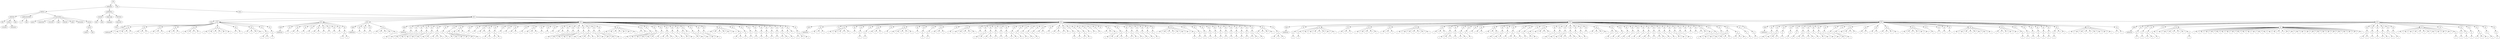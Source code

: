 digraph Tree {
	"t0" [label = "TEI"];
	"t1" [label = "teiHeader"];
	"t2" [label = "fileDesc"];
	"t3" [label = "titleStmt"];
	"t4" [label = "title"];
	"t5" [label = "author"];
	"t6" [label = "surname"];
	"t7" [label = "forename"];
	"t8" [label = "date"];
	"t9" [label = "publicationStmt"];
	"t10" [label = "p"];
	"t11" [label = "idno"];
	"t12" [label = "sourceDesc"];
	"t13" [label = "genre"];
	"t14" [label = "inspiration"];
	"t15" [label = "structure"];
	"t16" [label = "type"];
	"t17" [label = "periode"];
	"t18" [label = "taille"];
	"t19" [label = "permalien"];
	"t20" [label = "sources"];
	"t21" [label = "source"];
	"t22" [label = "author"];
	"t23" [label = "text"];
	"t24" [label = "profileDesc"];
	"t25" [label = "creation"];
	"t26" [label = "date"];
	"t27" [label = "date"];
	"t28" [label = "langUsage"];
	"t29" [label = "language"];
	"t30" [label = "textClass"];
	"t31" [label = "keywords"];
	"t32" [label = "term"];
	"t33" [label = "text"];
	"t34" [label = "body"];
	"t35" [label = "div1"];
	"t36" [label = "head"];
	"t37" [label = "div2"];
	"t38" [label = "head"];
	"t39" [label = "listPerson"];
	"t40" [label = "sp"];
	"t41" [label = "l"];
	"t42" [label = "l"];
	"t43" [label = "l"];
	"t44" [label = "l"];
	"t45" [label = "sp"];
	"t46" [label = "l"];
	"t47" [label = "l"];
	"t48" [label = "l"];
	"t49" [label = "sp"];
	"t50" [label = "l"];
	"t51" [label = "l"];
	"t52" [label = "l"];
	"t53" [label = "sp"];
	"t54" [label = "l"];
	"t55" [label = "l"];
	"t56" [label = "l"];
	"t57" [label = "sp"];
	"t58" [label = "l"];
	"t59" [label = "l"];
	"t60" [label = "l"];
	"t61" [label = "l"];
	"t62" [label = "sp"];
	"t63" [label = "l"];
	"t64" [label = "l"];
	"t65" [label = "l"];
	"t66" [label = "l"];
	"t67" [label = "l"];
	"t68" [label = "l"];
	"t69" [label = "sp"];
	"t70" [label = "l"];
	"t71" [label = "l"];
	"t72" [label = "sp"];
	"t73" [label = "l"];
	"t74" [label = "l"];
	"t75" [label = "l"];
	"t76" [label = "l"];
	"t77" [label = "sp"];
	"t78" [label = "p"];
	"t79" [label = "s"];
	"t80" [label = "s"];
	"t81" [label = "sp"];
	"t82" [label = "p"];
	"t83" [label = "s"];
	"t84" [label = "div2"];
	"t85" [label = "head"];
	"t86" [label = "listPerson"];
	"t87" [label = "sp"];
	"t88" [label = "l"];
	"t89" [label = "sp"];
	"t90" [label = "l"];
	"t91" [label = "l"];
	"t92" [label = "sp"];
	"t93" [label = "l"];
	"t94" [label = "sp"];
	"t95" [label = "l"];
	"t96" [label = "sp"];
	"t97" [label = "l"];
	"t98" [label = "l"];
	"t99" [label = "sp"];
	"t100" [label = "l"];
	"t101" [label = "sp"];
	"t102" [label = "l"];
	"t103" [label = "sp"];
	"t104" [label = "l"];
	"t105" [label = "sp"];
	"t106" [label = "l"];
	"t107" [label = "sp"];
	"t108" [label = "p"];
	"t109" [label = "s"];
	"t110" [label = "s"];
	"t111" [label = "div2"];
	"t112" [label = "head"];
	"t113" [label = "listPerson"];
	"t114" [label = "sp"];
	"t115" [label = "l"];
	"t116" [label = "sp"];
	"t117" [label = "l"];
	"t118" [label = "sp"];
	"t119" [label = "l"];
	"t120" [label = "sp"];
	"t121" [label = "l"];
	"t122" [label = "l"];
	"t123" [label = "l"];
	"t124" [label = "l"];
	"t125" [label = "p"];
	"t126" [label = "s"];
	"t127" [label = "div2"];
	"t128" [label = "head"];
	"t129" [label = "listPerson"];
	"t130" [label = "sp"];
	"t131" [label = "p"];
	"t132" [label = "s"];
	"t133" [label = "s"];
	"t134" [label = "sp"];
	"t135" [label = "p"];
	"t136" [label = "s"];
	"t137" [label = "sp"];
	"t138" [label = "p"];
	"t139" [label = "s"];
	"t140" [label = "sp"];
	"t141" [label = "p"];
	"t142" [label = "s"];
	"t143" [label = "s"];
	"t144" [label = "sp"];
	"t145" [label = "p"];
	"t146" [label = "s"];
	"t147" [label = "s"];
	"t148" [label = "sp"];
	"t149" [label = "p"];
	"t150" [label = "s"];
	"t151" [label = "s"];
	"t152" [label = "s"];
	"t153" [label = "sp"];
	"t154" [label = "p"];
	"t155" [label = "s"];
	"t156" [label = "sp"];
	"t157" [label = "p"];
	"t158" [label = "s"];
	"t159" [label = "s"];
	"t160" [label = "s"];
	"t161" [label = "s"];
	"t162" [label = "sp"];
	"t163" [label = "p"];
	"t164" [label = "s"];
	"t165" [label = "s"];
	"t166" [label = "l"];
	"t167" [label = "l"];
	"t168" [label = "sp"];
	"t169" [label = "l"];
	"t170" [label = "sp"];
	"t171" [label = "l"];
	"t172" [label = "sp"];
	"t173" [label = "l"];
	"t174" [label = "l"];
	"t175" [label = "sp"];
	"t176" [label = "p"];
	"t177" [label = "s"];
	"t178" [label = "s"];
	"t179" [label = "sp"];
	"t180" [label = "p"];
	"t181" [label = "s"];
	"t182" [label = "s"];
	"t183" [label = "sp"];
	"t184" [label = "l"];
	"t185" [label = "sp"];
	"t186" [label = "l"];
	"t187" [label = "sp"];
	"t188" [label = "l"];
	"t189" [label = "l"];
	"t190" [label = "sp"];
	"t191" [label = "l"];
	"t192" [label = "sp"];
	"t193" [label = "l"];
	"t194" [label = "l"];
	"t195" [label = "l"];
	"t196" [label = "sp"];
	"t197" [label = "l"];
	"t198" [label = "sp"];
	"t199" [label = "l"];
	"t200" [label = "sp"];
	"t201" [label = "l"];
	"t202" [label = "sp"];
	"t203" [label = "l"];
	"t204" [label = "l"];
	"t205" [label = "sp"];
	"t206" [label = "p"];
	"t207" [label = "s"];
	"t208" [label = "sp"];
	"t209" [label = "p"];
	"t210" [label = "s"];
	"t211" [label = "sp"];
	"t212" [label = "p"];
	"t213" [label = "s"];
	"t214" [label = "s"];
	"t215" [label = "s"];
	"t216" [label = "sp"];
	"t217" [label = "p"];
	"t218" [label = "s"];
	"t219" [label = "sp"];
	"t220" [label = "p"];
	"t221" [label = "s"];
	"t222" [label = "s"];
	"t223" [label = "s"];
	"t224" [label = "s"];
	"t225" [label = "sp"];
	"t226" [label = "p"];
	"t227" [label = "s"];
	"t228" [label = "s"];
	"t229" [label = "sp"];
	"t230" [label = "p"];
	"t231" [label = "s"];
	"t232" [label = "s"];
	"t233" [label = "sp"];
	"t234" [label = "p"];
	"t235" [label = "s"];
	"t236" [label = "l"];
	"t237" [label = "l"];
	"t238" [label = "l"];
	"t239" [label = "l"];
	"t240" [label = "l"];
	"t241" [label = "l"];
	"t242" [label = "sp"];
	"t243" [label = "l"];
	"t244" [label = "l"];
	"t245" [label = "sp"];
	"t246" [label = "p"];
	"t247" [label = "s"];
	"t248" [label = "s"];
	"t249" [label = "s"];
	"t250" [label = "sp"];
	"t251" [label = "p"];
	"t252" [label = "s"];
	"t253" [label = "s"];
	"t254" [label = "s"];
	"t255" [label = "sp"];
	"t256" [label = "p"];
	"t257" [label = "s"];
	"t258" [label = "sp"];
	"t259" [label = "p"];
	"t260" [label = "s"];
	"t261" [label = "s"];
	"t262" [label = "s"];
	"t263" [label = "sp"];
	"t264" [label = "p"];
	"t265" [label = "s"];
	"t266" [label = "sp"];
	"t267" [label = "p"];
	"t268" [label = "s"];
	"t269" [label = "sp"];
	"t270" [label = "p"];
	"t271" [label = "s"];
	"t272" [label = "s"];
	"t273" [label = "l"];
	"t274" [label = "sp"];
	"t275" [label = "p"];
	"t276" [label = "s"];
	"t277" [label = "s"];
	"t278" [label = "sp"];
	"t279" [label = "p"];
	"t280" [label = "s"];
	"t281" [label = "sp"];
	"t282" [label = "p"];
	"t283" [label = "s"];
	"t284" [label = "s"];
	"t285" [label = "sp"];
	"t286" [label = "l"];
	"t287" [label = "l"];
	"t288" [label = "l"];
	"t289" [label = "l"];
	"t290" [label = "l"];
	"t291" [label = "l"];
	"t292" [label = "sp"];
	"t293" [label = "p"];
	"t294" [label = "s"];
	"t295" [label = "s"];
	"t296" [label = "sp"];
	"t297" [label = "p"];
	"t298" [label = "s"];
	"t299" [label = "sp"];
	"t300" [label = "p"];
	"t301" [label = "s"];
	"t302" [label = "sp"];
	"t303" [label = "p"];
	"t304" [label = "s"];
	"t305" [label = "sp"];
	"t306" [label = "p"];
	"t307" [label = "s"];
	"t308" [label = "sp"];
	"t309" [label = "p"];
	"t310" [label = "s"];
	"t311" [label = "sp"];
	"t312" [label = "p"];
	"t313" [label = "s"];
	"t314" [label = "sp"];
	"t315" [label = "p"];
	"t316" [label = "s"];
	"t317" [label = "sp"];
	"t318" [label = "p"];
	"t319" [label = "s"];
	"t320" [label = "s"];
	"t321" [label = "sp"];
	"t322" [label = "p"];
	"t323" [label = "s"];
	"t324" [label = "l"];
	"t325" [label = "sp"];
	"t326" [label = "p"];
	"t327" [label = "s"];
	"t328" [label = "s"];
	"t329" [label = "s"];
	"t330" [label = "div2"];
	"t331" [label = "head"];
	"t332" [label = "listPerson"];
	"t333" [label = "sp"];
	"t334" [label = "l"];
	"t335" [label = "l"];
	"t336" [label = "l"];
	"t337" [label = "sp"];
	"t338" [label = "sp"];
	"t339" [label = "l"];
	"t340" [label = "l"];
	"t341" [label = "l"];
	"t342" [label = "l"];
	"t343" [label = "l"];
	"t344" [label = "sp"];
	"t345" [label = "l"];
	"t346" [label = "sp"];
	"t347" [label = "p"];
	"t348" [label = "s"];
	"t349" [label = "sp"];
	"t350" [label = "p"];
	"t351" [label = "s"];
	"t352" [label = "sp"];
	"t353" [label = "l"];
	"t354" [label = "l"];
	"t355" [label = "l"];
	"t356" [label = "sp"];
	"t357" [label = "l"];
	"t358" [label = "sp"];
	"t359" [label = "l"];
	"t360" [label = "l"];
	"t361" [label = "l"];
	"t362" [label = "l"];
	"t363" [label = "l"];
	"t364" [label = "sp"];
	"t365" [label = "l"];
	"t366" [label = "sp"];
	"t367" [label = "p"];
	"t368" [label = "s"];
	"t369" [label = "sp"];
	"t370" [label = "p"];
	"t371" [label = "s"];
	"t372" [label = "sp"];
	"t373" [label = "l"];
	"t374" [label = "l"];
	"t375" [label = "l"];
	"t376" [label = "sp"];
	"t377" [label = "l"];
	"t378" [label = "sp"];
	"t379" [label = "l"];
	"t380" [label = "l"];
	"t381" [label = "l"];
	"t382" [label = "l"];
	"t383" [label = "l"];
	"t384" [label = "sp"];
	"t385" [label = "l"];
	"t386" [label = "sp"];
	"t387" [label = "p"];
	"t388" [label = "s"];
	"t389" [label = "s"];
	"t390" [label = "sp"];
	"t391" [label = "p"];
	"t392" [label = "s"];
	"t393" [label = "s"];
	"t394" [label = "sp"];
	"t395" [label = "p"];
	"t396" [label = "s"];
	"t397" [label = "sp"];
	"t398" [label = "p"];
	"t399" [label = "s"];
	"t400" [label = "sp"];
	"t401" [label = "p"];
	"t402" [label = "s"];
	"t403" [label = "sp"];
	"t404" [label = "p"];
	"t405" [label = "s"];
	"t406" [label = "s"];
	"t407" [label = "sp"];
	"t408" [label = "p"];
	"t409" [label = "s"];
	"t410" [label = "sp"];
	"t411" [label = "p"];
	"t412" [label = "s"];
	"t413" [label = "sp"];
	"t414" [label = "p"];
	"t415" [label = "s"];
	"t416" [label = "sp"];
	"t417" [label = "p"];
	"t418" [label = "s"];
	"t419" [label = "sp"];
	"t420" [label = "l"];
	"t421" [label = "l"];
	"t422" [label = "sp"];
	"t423" [label = "l"];
	"t424" [label = "sp"];
	"t425" [label = "l"];
	"t426" [label = "l"];
	"t427" [label = "sp"];
	"t428" [label = "l"];
	"t429" [label = "l"];
	"t430" [label = "sp"];
	"t431" [label = "p"];
	"t432" [label = "s"];
	"t433" [label = "sp"];
	"t434" [label = "p"];
	"t435" [label = "s"];
	"t436" [label = "sp"];
	"t437" [label = "p"];
	"t438" [label = "s"];
	"t439" [label = "s"];
	"t440" [label = "sp"];
	"t441" [label = "l"];
	"t442" [label = "sp"];
	"t443" [label = "l"];
	"t444" [label = "sp"];
	"t445" [label = "l"];
	"t446" [label = "sp"];
	"t447" [label = "sp"];
	"t448" [label = "l"];
	"t449" [label = "l"];
	"t450" [label = "p"];
	"t451" [label = "s"];
	"t452" [label = "s"];
	"t453" [label = "sp"];
	"t454" [label = "p"];
	"t455" [label = "s"];
	"t456" [label = "s"];
	"t457" [label = "sp"];
	"t458" [label = "p"];
	"t459" [label = "s"];
	"t460" [label = "sp"];
	"t461" [label = "p"];
	"t462" [label = "s"];
	"t463" [label = "s"];
	"t464" [label = "sp"];
	"t465" [label = "p"];
	"t466" [label = "s"];
	"t467" [label = "sp"];
	"t468" [label = "p"];
	"t469" [label = "s"];
	"t470" [label = "sp"];
	"t471" [label = "p"];
	"t472" [label = "s"];
	"t473" [label = "sp"];
	"t474" [label = "p"];
	"t475" [label = "s"];
	"t476" [label = "sp"];
	"t477" [label = "l"];
	"t478" [label = "l"];
	"t479" [label = "l"];
	"t480" [label = "l"];
	"t481" [label = "l"];
	"t482" [label = "l"];
	"t483" [label = "l"];
	"t484" [label = "sp"];
	"t485" [label = "p"];
	"t486" [label = "s"];
	"t487" [label = "sp"];
	"t488" [label = "p"];
	"t489" [label = "s"];
	"t490" [label = "sp"];
	"t491" [label = "p"];
	"t492" [label = "s"];
	"t493" [label = "sp"];
	"t494" [label = "p"];
	"t495" [label = "s"];
	"t496" [label = "sp"];
	"t497" [label = "p"];
	"t498" [label = "s"];
	"t499" [label = "sp"];
	"t500" [label = "p"];
	"t501" [label = "s"];
	"t502" [label = "sp"];
	"t503" [label = "p"];
	"t504" [label = "s"];
	"t505" [label = "sp"];
	"t506" [label = "p"];
	"t507" [label = "s"];
	"t508" [label = "sp"];
	"t509" [label = "p"];
	"t510" [label = "s"];
	"t511" [label = "sp"];
	"t512" [label = "p"];
	"t513" [label = "s"];
	"t514" [label = "sp"];
	"t515" [label = "p"];
	"t516" [label = "s"];
	"t517" [label = "sp"];
	"t518" [label = "p"];
	"t519" [label = "s"];
	"t520" [label = "s"];
	"t521" [label = "sp"];
	"t522" [label = "p"];
	"t523" [label = "s"];
	"t524" [label = "l"];
	"t525" [label = "l"];
	"t526" [label = "l"];
	"t527" [label = "sp"];
	"t528" [label = "p"];
	"t529" [label = "s"];
	"t530" [label = "s"];
	"t531" [label = "s"];
	"t532" [label = "div2"];
	"t533" [label = "head"];
	"t534" [label = "listPerson"];
	"t535" [label = "sp"];
	"t536" [label = "p"];
	"t537" [label = "s"];
	"t538" [label = "sp"];
	"t539" [label = "p"];
	"t540" [label = "s"];
	"t541" [label = "l"];
	"t542" [label = "l"];
	"t543" [label = "l"];
	"t544" [label = "l"];
	"t545" [label = "l"];
	"t546" [label = "l"];
	"t547" [label = "l"];
	"t548" [label = "sp"];
	"t549" [label = "l"];
	"t550" [label = "l"];
	"t551" [label = "l"];
	"t552" [label = "sp"];
	"t553" [label = "l"];
	"t554" [label = "l"];
	"t555" [label = "l"];
	"t556" [label = "l"];
	"t557" [label = "l"];
	"t558" [label = "sp"];
	"t559" [label = "l"];
	"t560" [label = "l"];
	"t561" [label = "l"];
	"t562" [label = "sp"];
	"t563" [label = "l"];
	"t564" [label = "l"];
	"t565" [label = "l"];
	"t566" [label = "l"];
	"t567" [label = "l"];
	"t568" [label = "l"];
	"t569" [label = "l"];
	"t570" [label = "sp"];
	"t571" [label = "l"];
	"t572" [label = "l"];
	"t573" [label = "l"];
	"t574" [label = "sp"];
	"t575" [label = "p"];
	"t576" [label = "s"];
	"t577" [label = "s"];
	"t578" [label = "s"];
	"t579" [label = "sp"];
	"t580" [label = "p"];
	"t581" [label = "s"];
	"t582" [label = "sp"];
	"t583" [label = "p"];
	"t584" [label = "s"];
	"t585" [label = "s"];
	"t586" [label = "sp"];
	"t587" [label = "p"];
	"t588" [label = "s"];
	"t589" [label = "sp"];
	"t590" [label = "l"];
	"t591" [label = "sp"];
	"t592" [label = "l"];
	"t593" [label = "l"];
	"t594" [label = "sp"];
	"t595" [label = "l"];
	"t596" [label = "l"];
	"t597" [label = "p"];
	"t598" [label = "s"];
	"t599" [label = "sp"];
	"t600" [label = "p"];
	"t601" [label = "s"];
	"t602" [label = "s"];
	"t603" [label = "sp"];
	"t604" [label = "p"];
	"t605" [label = "s"];
	"t606" [label = "sp"];
	"t607" [label = "p"];
	"t608" [label = "s"];
	"t609" [label = "s"];
	"t610" [label = "sp"];
	"t611" [label = "p"];
	"t612" [label = "s"];
	"t613" [label = "sp"];
	"t614" [label = "p"];
	"t615" [label = "s"];
	"t616" [label = "sp"];
	"t617" [label = "p"];
	"t618" [label = "s"];
	"t619" [label = "s"];
	"t620" [label = "sp"];
	"t621" [label = "l"];
	"t622" [label = "l"];
	"t623" [label = "l"];
	"t624" [label = "l"];
	"t625" [label = "sp"];
	"t626" [label = "p"];
	"t627" [label = "s"];
	"t628" [label = "sp"];
	"t629" [label = "p"];
	"t630" [label = "s"];
	"t631" [label = "sp"];
	"t632" [label = "p"];
	"t633" [label = "s"];
	"t634" [label = "s"];
	"t635" [label = "s"];
	"t636" [label = "sp"];
	"t637" [label = "p"];
	"t638" [label = "s"];
	"t639" [label = "s"];
	"t640" [label = "sp"];
	"t641" [label = "p"];
	"t642" [label = "s"];
	"t643" [label = "sp"];
	"t644" [label = "p"];
	"t645" [label = "s"];
	"t646" [label = "sp"];
	"t647" [label = "l"];
	"t648" [label = "sp"];
	"t649" [label = "l"];
	"t650" [label = "l"];
	"t651" [label = "l"];
	"t652" [label = "l"];
	"t653" [label = "sp"];
	"t654" [label = "p"];
	"t655" [label = "s"];
	"t656" [label = "p"];
	"t657" [label = "s"];
	"t658" [label = "sp"];
	"t659" [label = "p"];
	"t660" [label = "s"];
	"t661" [label = "sp"];
	"t662" [label = "p"];
	"t663" [label = "s"];
	"t664" [label = "sp"];
	"t665" [label = "p"];
	"t666" [label = "s"];
	"t667" [label = "sp"];
	"t668" [label = "p"];
	"t669" [label = "s"];
	"t670" [label = "sp"];
	"t671" [label = "p"];
	"t672" [label = "s"];
	"t673" [label = "sp"];
	"t674" [label = "p"];
	"t675" [label = "s"];
	"t676" [label = "s"];
	"t677" [label = "sp"];
	"t678" [label = "p"];
	"t679" [label = "s"];
	"t680" [label = "sp"];
	"t681" [label = "p"];
	"t682" [label = "s"];
	"t683" [label = "s"];
	"t684" [label = "sp"];
	"t685" [label = "p"];
	"t686" [label = "s"];
	"t687" [label = "sp"];
	"t688" [label = "p"];
	"t689" [label = "s"];
	"t690" [label = "sp"];
	"t691" [label = "p"];
	"t692" [label = "s"];
	"t693" [label = "s"];
	"t694" [label = "sp"];
	"t695" [label = "p"];
	"t696" [label = "s"];
	"t697" [label = "sp"];
	"t698" [label = "l"];
	"t699" [label = "sp"];
	"t700" [label = "l"];
	"t701" [label = "sp"];
	"t702" [label = "l"];
	"t703" [label = "sp"];
	"t704" [label = "l"];
	"t705" [label = "l"];
	"t706" [label = "p"];
	"t707" [label = "s"];
	"t708" [label = "sp"];
	"t709" [label = "p"];
	"t710" [label = "s"];
	"t711" [label = "sp"];
	"t712" [label = "p"];
	"t713" [label = "s"];
	"t714" [label = "sp"];
	"t715" [label = "p"];
	"t716" [label = "s"];
	"t717" [label = "s"];
	"t718" [label = "s"];
	"t719" [label = "s"];
	"t720" [label = "p"];
	"t721" [label = "s"];
	"t722" [label = "s"];
	"t723" [label = "s"];
	"t724" [label = "sp"];
	"t725" [label = "p"];
	"t726" [label = "s"];
	"t727" [label = "sp"];
	"t728" [label = "p"];
	"t729" [label = "s"];
	"t730" [label = "div2"];
	"t731" [label = "head"];
	"t732" [label = "listPerson"];
	"t733" [label = "sp"];
	"t734" [label = "p"];
	"t735" [label = "s"];
	"t736" [label = "sp"];
	"t737" [label = "p"];
	"t738" [label = "s"];
	"t739" [label = "s"];
	"t740" [label = "s"];
	"t741" [label = "sp"];
	"t742" [label = "p"];
	"t743" [label = "s"];
	"t744" [label = "sp"];
	"t745" [label = "p"];
	"t746" [label = "s"];
	"t747" [label = "sp"];
	"t748" [label = "p"];
	"t749" [label = "s"];
	"t750" [label = "sp"];
	"t751" [label = "p"];
	"t752" [label = "s"];
	"t753" [label = "s"];
	"t754" [label = "sp"];
	"t755" [label = "p"];
	"t756" [label = "s"];
	"t757" [label = "s"];
	"t758" [label = "sp"];
	"t759" [label = "p"];
	"t760" [label = "s"];
	"t761" [label = "sp"];
	"t762" [label = "p"];
	"t763" [label = "s"];
	"t764" [label = "s"];
	"t765" [label = "sp"];
	"t766" [label = "p"];
	"t767" [label = "s"];
	"t768" [label = "sp"];
	"t769" [label = "p"];
	"t770" [label = "s"];
	"t771" [label = "sp"];
	"t772" [label = "p"];
	"t773" [label = "s"];
	"t774" [label = "s"];
	"t775" [label = "sp"];
	"t776" [label = "l"];
	"t777" [label = "l"];
	"t778" [label = "l"];
	"t779" [label = "l"];
	"t780" [label = "sp"];
	"t781" [label = "l"];
	"t782" [label = "l"];
	"t783" [label = "sp"];
	"t784" [label = "l"];
	"t785" [label = "l"];
	"t786" [label = "sp"];
	"t787" [label = "l"];
	"t788" [label = "l"];
	"t789" [label = "l"];
	"t790" [label = "l"];
	"t791" [label = "sp"];
	"t792" [label = "l"];
	"t793" [label = "l"];
	"t794" [label = "l"];
	"t795" [label = "l"];
	"t796" [label = "l"];
	"t797" [label = "l"];
	"t798" [label = "sp"];
	"t799" [label = "l"];
	"t800" [label = "sp"];
	"t801" [label = "l"];
	"t802" [label = "sp"];
	"t803" [label = "l"];
	"t804" [label = "sp"];
	"t805" [label = "l"];
	"t806" [label = "sp"];
	"t807" [label = "l"];
	"t808" [label = "l"];
	"t809" [label = "l"];
	"t810" [label = "l"];
	"t811" [label = "l"];
	"t812" [label = "l"];
	"t813" [label = "l"];
	"t814" [label = "l"];
	"t815" [label = "sp"];
	"t816" [label = "l"];
	"t817" [label = "l"];
	"t818" [label = "l"];
	"t819" [label = "l"];
	"t820" [label = "l"];
	"t821" [label = "sp"];
	"t822" [label = "p"];
	"t823" [label = "s"];
	"t824" [label = "sp"];
	"t825" [label = "p"];
	"t826" [label = "s"];
	"t827" [label = "sp"];
	"t828" [label = "p"];
	"t829" [label = "s"];
	"t830" [label = "sp"];
	"t831" [label = "p"];
	"t832" [label = "s"];
	"t833" [label = "sp"];
	"t834" [label = "p"];
	"t835" [label = "s"];
	"t836" [label = "sp"];
	"t837" [label = "p"];
	"t838" [label = "s"];
	"t839" [label = "sp"];
	"t840" [label = "p"];
	"t841" [label = "s"];
	"t842" [label = "l"];
	"t843" [label = "l"];
	"t844" [label = "sp"];
	"t845" [label = "l"];
	"t846" [label = "l"];
	"t847" [label = "l"];
	"t848" [label = "l"];
	"t849" [label = "l"];
	"t850" [label = "l"];
	"t851" [label = "l"];
	"t852" [label = "l"];
	"t853" [label = "l"];
	"t854" [label = "sp"];
	"t855" [label = "l"];
	"t856" [label = "l"];
	"t857" [label = "div2"];
	"t858" [label = "head"];
	"t859" [label = "listPerson"];
	"t860" [label = "sp"];
	"t861" [label = "p"];
	"t862" [label = "s"];
	"t863" [label = "sp"];
	"t864" [label = "p"];
	"t865" [label = "s"];
	"t866" [label = "sp"];
	"t867" [label = "p"];
	"t868" [label = "s"];
	"t869" [label = "s"];
	"t870" [label = "sp"];
	"t871" [label = "p"];
	"t872" [label = "s"];
	"t873" [label = "sp"];
	"t874" [label = "l"];
	"t875" [label = "l"];
	"t876" [label = "l"];
	"t877" [label = "l"];
	"t878" [label = "l"];
	"t879" [label = "l"];
	"t880" [label = "p"];
	"t881" [label = "s"];
	"t882" [label = "sp"];
	"t883" [label = "l"];
	"t884" [label = "l"];
	"t885" [label = "l"];
	"t886" [label = "l"];
	"t887" [label = "l"];
	"t888" [label = "l"];
	"t889" [label = "l"];
	"t890" [label = "l"];
	"t891" [label = "l"];
	"t892" [label = "l"];
	"t893" [label = "l"];
	"t894" [label = "l"];
	"t895" [label = "l"];
	"t896" [label = "l"];
	"t897" [label = "l"];
	"t898" [label = "l"];
	"t899" [label = "l"];
	"t900" [label = "l"];
	"t901" [label = "l"];
	"t902" [label = "l"];
	"t903" [label = "l"];
	"t904" [label = "l"];
	"t905" [label = "l"];
	"t906" [label = "l"];
	"t907" [label = "l"];
	"t908" [label = "l"];
	"t909" [label = "l"];
	"t910" [label = "l"];
	"t911" [label = "l"];
	"t912" [label = "l"];
	"t913" [label = "l"];
	"t914" [label = "l"];
	"t915" [label = "l"];
	"t916" [label = "sp"];
	"t917" [label = "p"];
	"t918" [label = "s"];
	"t919" [label = "s"];
	"t920" [label = "sp"];
	"t921" [label = "p"];
	"t922" [label = "s"];
	"t923" [label = "sp"];
	"t924" [label = "p"];
	"t925" [label = "s"];
	"t926" [label = "sp"];
	"t927" [label = "p"];
	"t928" [label = "s"];
	"t929" [label = "s"];
	"t930" [label = "sp"];
	"t931" [label = "p"];
	"t932" [label = "s"];
	"t933" [label = "sp"];
	"t934" [label = "p"];
	"t935" [label = "s"];
	"t936" [label = "sp"];
	"t937" [label = "l"];
	"t938" [label = "l"];
	"t939" [label = "l"];
	"t940" [label = "l"];
	"t941" [label = "l"];
	"t942" [label = "l"];
	"t943" [label = "l"];
	"t944" [label = "l"];
	"t945" [label = "l"];
	"t946" [label = "l"];
	"t947" [label = "l"];
	"t948" [label = "sp"];
	"t949" [label = "p"];
	"t950" [label = "s"];
	"t951" [label = "sp"];
	"t952" [label = "p"];
	"t953" [label = "s"];
	"t954" [label = "p"];
	"t955" [label = "s"];
	"t956" [label = "sp"];
	"t957" [label = "p"];
	"t958" [label = "s"];
	"t959" [label = "sp"];
	"t960" [label = "p"];
	"t961" [label = "s"];
	"t962" [label = "s"];
	"t963" [label = "s"];
	"t964" [label = "sp"];
	"t965" [label = "p"];
	"t966" [label = "s"];
	"t967" [label = "sp"];
	"t968" [label = "p"];
	"t969" [label = "s"];
	"t0" -> "t1";
	"t1" -> "t2";
	"t2" -> "t3";
	"t3" -> "t4";
	"t3" -> "t5";
	"t5" -> "t6";
	"t5" -> "t7";
	"t3" -> "t8";
	"t2" -> "t9";
	"t9" -> "t10";
	"t9" -> "t11";
	"t2" -> "t12";
	"t12" -> "t13";
	"t12" -> "t14";
	"t12" -> "t15";
	"t12" -> "t16";
	"t12" -> "t17";
	"t12" -> "t18";
	"t12" -> "t19";
	"t12" -> "t20";
	"t20" -> "t21";
	"t21" -> "t22";
	"t21" -> "t23";
	"t1" -> "t24";
	"t24" -> "t25";
	"t25" -> "t26";
	"t25" -> "t27";
	"t24" -> "t28";
	"t28" -> "t29";
	"t24" -> "t30";
	"t30" -> "t31";
	"t31" -> "t32";
	"t0" -> "t33";
	"t33" -> "t34";
	"t34" -> "t35";
	"t35" -> "t36";
	"t35" -> "t37";
	"t37" -> "t38";
	"t38" -> "t39";
	"t37" -> "t40";
	"t40" -> "t41";
	"t40" -> "t42";
	"t40" -> "t43";
	"t40" -> "t44";
	"t37" -> "t45";
	"t45" -> "t46";
	"t45" -> "t47";
	"t45" -> "t48";
	"t37" -> "t49";
	"t49" -> "t50";
	"t49" -> "t51";
	"t49" -> "t52";
	"t37" -> "t53";
	"t53" -> "t54";
	"t53" -> "t55";
	"t53" -> "t56";
	"t37" -> "t57";
	"t57" -> "t58";
	"t57" -> "t59";
	"t57" -> "t60";
	"t57" -> "t61";
	"t37" -> "t62";
	"t62" -> "t63";
	"t62" -> "t64";
	"t62" -> "t65";
	"t62" -> "t66";
	"t62" -> "t67";
	"t62" -> "t68";
	"t37" -> "t69";
	"t69" -> "t70";
	"t69" -> "t71";
	"t37" -> "t72";
	"t72" -> "t73";
	"t72" -> "t74";
	"t72" -> "t75";
	"t72" -> "t76";
	"t37" -> "t77";
	"t77" -> "t78";
	"t78" -> "t79";
	"t78" -> "t80";
	"t37" -> "t81";
	"t81" -> "t82";
	"t82" -> "t83";
	"t35" -> "t84";
	"t84" -> "t85";
	"t85" -> "t86";
	"t84" -> "t87";
	"t87" -> "t88";
	"t84" -> "t89";
	"t89" -> "t90";
	"t89" -> "t91";
	"t84" -> "t92";
	"t92" -> "t93";
	"t84" -> "t94";
	"t94" -> "t95";
	"t84" -> "t96";
	"t96" -> "t97";
	"t96" -> "t98";
	"t84" -> "t99";
	"t99" -> "t100";
	"t84" -> "t101";
	"t101" -> "t102";
	"t84" -> "t103";
	"t103" -> "t104";
	"t84" -> "t105";
	"t105" -> "t106";
	"t84" -> "t107";
	"t107" -> "t108";
	"t108" -> "t109";
	"t108" -> "t110";
	"t35" -> "t111";
	"t111" -> "t112";
	"t112" -> "t113";
	"t111" -> "t114";
	"t114" -> "t115";
	"t111" -> "t116";
	"t116" -> "t117";
	"t111" -> "t118";
	"t118" -> "t119";
	"t111" -> "t120";
	"t120" -> "t121";
	"t120" -> "t122";
	"t120" -> "t123";
	"t120" -> "t124";
	"t120" -> "t125";
	"t125" -> "t126";
	"t35" -> "t127";
	"t127" -> "t128";
	"t128" -> "t129";
	"t127" -> "t130";
	"t130" -> "t131";
	"t131" -> "t132";
	"t131" -> "t133";
	"t127" -> "t134";
	"t134" -> "t135";
	"t135" -> "t136";
	"t127" -> "t137";
	"t137" -> "t138";
	"t138" -> "t139";
	"t127" -> "t140";
	"t140" -> "t141";
	"t141" -> "t142";
	"t141" -> "t143";
	"t127" -> "t144";
	"t144" -> "t145";
	"t145" -> "t146";
	"t145" -> "t147";
	"t127" -> "t148";
	"t148" -> "t149";
	"t149" -> "t150";
	"t149" -> "t151";
	"t149" -> "t152";
	"t127" -> "t153";
	"t153" -> "t154";
	"t154" -> "t155";
	"t127" -> "t156";
	"t156" -> "t157";
	"t157" -> "t158";
	"t157" -> "t159";
	"t157" -> "t160";
	"t157" -> "t161";
	"t127" -> "t162";
	"t162" -> "t163";
	"t163" -> "t164";
	"t163" -> "t165";
	"t162" -> "t166";
	"t162" -> "t167";
	"t127" -> "t168";
	"t168" -> "t169";
	"t127" -> "t170";
	"t170" -> "t171";
	"t127" -> "t172";
	"t172" -> "t173";
	"t172" -> "t174";
	"t127" -> "t175";
	"t175" -> "t176";
	"t176" -> "t177";
	"t176" -> "t178";
	"t127" -> "t179";
	"t179" -> "t180";
	"t180" -> "t181";
	"t180" -> "t182";
	"t127" -> "t183";
	"t183" -> "t184";
	"t127" -> "t185";
	"t185" -> "t186";
	"t127" -> "t187";
	"t187" -> "t188";
	"t187" -> "t189";
	"t127" -> "t190";
	"t190" -> "t191";
	"t127" -> "t192";
	"t192" -> "t193";
	"t192" -> "t194";
	"t192" -> "t195";
	"t127" -> "t196";
	"t196" -> "t197";
	"t127" -> "t198";
	"t198" -> "t199";
	"t127" -> "t200";
	"t200" -> "t201";
	"t127" -> "t202";
	"t202" -> "t203";
	"t202" -> "t204";
	"t127" -> "t205";
	"t205" -> "t206";
	"t206" -> "t207";
	"t127" -> "t208";
	"t208" -> "t209";
	"t209" -> "t210";
	"t127" -> "t211";
	"t211" -> "t212";
	"t212" -> "t213";
	"t212" -> "t214";
	"t212" -> "t215";
	"t127" -> "t216";
	"t216" -> "t217";
	"t217" -> "t218";
	"t127" -> "t219";
	"t219" -> "t220";
	"t220" -> "t221";
	"t220" -> "t222";
	"t220" -> "t223";
	"t220" -> "t224";
	"t127" -> "t225";
	"t225" -> "t226";
	"t226" -> "t227";
	"t226" -> "t228";
	"t127" -> "t229";
	"t229" -> "t230";
	"t230" -> "t231";
	"t230" -> "t232";
	"t127" -> "t233";
	"t233" -> "t234";
	"t234" -> "t235";
	"t233" -> "t236";
	"t233" -> "t237";
	"t233" -> "t238";
	"t233" -> "t239";
	"t233" -> "t240";
	"t233" -> "t241";
	"t127" -> "t242";
	"t242" -> "t243";
	"t242" -> "t244";
	"t127" -> "t245";
	"t245" -> "t246";
	"t246" -> "t247";
	"t246" -> "t248";
	"t246" -> "t249";
	"t127" -> "t250";
	"t250" -> "t251";
	"t251" -> "t252";
	"t251" -> "t253";
	"t251" -> "t254";
	"t127" -> "t255";
	"t255" -> "t256";
	"t256" -> "t257";
	"t127" -> "t258";
	"t258" -> "t259";
	"t259" -> "t260";
	"t259" -> "t261";
	"t259" -> "t262";
	"t127" -> "t263";
	"t263" -> "t264";
	"t264" -> "t265";
	"t127" -> "t266";
	"t266" -> "t267";
	"t267" -> "t268";
	"t127" -> "t269";
	"t269" -> "t270";
	"t270" -> "t271";
	"t270" -> "t272";
	"t269" -> "t273";
	"t127" -> "t274";
	"t274" -> "t275";
	"t275" -> "t276";
	"t275" -> "t277";
	"t127" -> "t278";
	"t278" -> "t279";
	"t279" -> "t280";
	"t127" -> "t281";
	"t281" -> "t282";
	"t282" -> "t283";
	"t282" -> "t284";
	"t127" -> "t285";
	"t285" -> "t286";
	"t285" -> "t287";
	"t285" -> "t288";
	"t285" -> "t289";
	"t285" -> "t290";
	"t285" -> "t291";
	"t127" -> "t292";
	"t292" -> "t293";
	"t293" -> "t294";
	"t293" -> "t295";
	"t127" -> "t296";
	"t296" -> "t297";
	"t297" -> "t298";
	"t127" -> "t299";
	"t299" -> "t300";
	"t300" -> "t301";
	"t127" -> "t302";
	"t302" -> "t303";
	"t303" -> "t304";
	"t127" -> "t305";
	"t305" -> "t306";
	"t306" -> "t307";
	"t127" -> "t308";
	"t308" -> "t309";
	"t309" -> "t310";
	"t127" -> "t311";
	"t311" -> "t312";
	"t312" -> "t313";
	"t127" -> "t314";
	"t314" -> "t315";
	"t315" -> "t316";
	"t127" -> "t317";
	"t317" -> "t318";
	"t318" -> "t319";
	"t318" -> "t320";
	"t127" -> "t321";
	"t321" -> "t322";
	"t322" -> "t323";
	"t321" -> "t324";
	"t127" -> "t325";
	"t325" -> "t326";
	"t326" -> "t327";
	"t326" -> "t328";
	"t326" -> "t329";
	"t35" -> "t330";
	"t330" -> "t331";
	"t331" -> "t332";
	"t330" -> "t333";
	"t333" -> "t334";
	"t333" -> "t335";
	"t333" -> "t336";
	"t330" -> "t337";
	"t330" -> "t338";
	"t338" -> "t339";
	"t338" -> "t340";
	"t338" -> "t341";
	"t338" -> "t342";
	"t338" -> "t343";
	"t330" -> "t344";
	"t344" -> "t345";
	"t330" -> "t346";
	"t346" -> "t347";
	"t347" -> "t348";
	"t330" -> "t349";
	"t349" -> "t350";
	"t350" -> "t351";
	"t330" -> "t352";
	"t352" -> "t353";
	"t352" -> "t354";
	"t352" -> "t355";
	"t330" -> "t356";
	"t356" -> "t357";
	"t330" -> "t358";
	"t358" -> "t359";
	"t358" -> "t360";
	"t358" -> "t361";
	"t358" -> "t362";
	"t358" -> "t363";
	"t330" -> "t364";
	"t364" -> "t365";
	"t330" -> "t366";
	"t366" -> "t367";
	"t367" -> "t368";
	"t330" -> "t369";
	"t369" -> "t370";
	"t370" -> "t371";
	"t330" -> "t372";
	"t372" -> "t373";
	"t372" -> "t374";
	"t372" -> "t375";
	"t330" -> "t376";
	"t376" -> "t377";
	"t330" -> "t378";
	"t378" -> "t379";
	"t378" -> "t380";
	"t378" -> "t381";
	"t378" -> "t382";
	"t378" -> "t383";
	"t330" -> "t384";
	"t384" -> "t385";
	"t330" -> "t386";
	"t386" -> "t387";
	"t387" -> "t388";
	"t387" -> "t389";
	"t330" -> "t390";
	"t390" -> "t391";
	"t391" -> "t392";
	"t391" -> "t393";
	"t330" -> "t394";
	"t394" -> "t395";
	"t395" -> "t396";
	"t330" -> "t397";
	"t397" -> "t398";
	"t398" -> "t399";
	"t330" -> "t400";
	"t400" -> "t401";
	"t401" -> "t402";
	"t330" -> "t403";
	"t403" -> "t404";
	"t404" -> "t405";
	"t404" -> "t406";
	"t330" -> "t407";
	"t407" -> "t408";
	"t408" -> "t409";
	"t330" -> "t410";
	"t410" -> "t411";
	"t411" -> "t412";
	"t330" -> "t413";
	"t413" -> "t414";
	"t414" -> "t415";
	"t330" -> "t416";
	"t416" -> "t417";
	"t417" -> "t418";
	"t330" -> "t419";
	"t419" -> "t420";
	"t419" -> "t421";
	"t330" -> "t422";
	"t422" -> "t423";
	"t330" -> "t424";
	"t424" -> "t425";
	"t424" -> "t426";
	"t330" -> "t427";
	"t427" -> "t428";
	"t427" -> "t429";
	"t330" -> "t430";
	"t430" -> "t431";
	"t431" -> "t432";
	"t330" -> "t433";
	"t433" -> "t434";
	"t434" -> "t435";
	"t330" -> "t436";
	"t436" -> "t437";
	"t437" -> "t438";
	"t437" -> "t439";
	"t330" -> "t440";
	"t440" -> "t441";
	"t330" -> "t442";
	"t442" -> "t443";
	"t330" -> "t444";
	"t444" -> "t445";
	"t330" -> "t446";
	"t330" -> "t447";
	"t447" -> "t448";
	"t447" -> "t449";
	"t447" -> "t450";
	"t450" -> "t451";
	"t450" -> "t452";
	"t330" -> "t453";
	"t453" -> "t454";
	"t454" -> "t455";
	"t454" -> "t456";
	"t330" -> "t457";
	"t457" -> "t458";
	"t458" -> "t459";
	"t330" -> "t460";
	"t460" -> "t461";
	"t461" -> "t462";
	"t461" -> "t463";
	"t330" -> "t464";
	"t464" -> "t465";
	"t465" -> "t466";
	"t330" -> "t467";
	"t467" -> "t468";
	"t468" -> "t469";
	"t330" -> "t470";
	"t470" -> "t471";
	"t471" -> "t472";
	"t330" -> "t473";
	"t473" -> "t474";
	"t474" -> "t475";
	"t330" -> "t476";
	"t476" -> "t477";
	"t476" -> "t478";
	"t476" -> "t479";
	"t476" -> "t480";
	"t476" -> "t481";
	"t476" -> "t482";
	"t476" -> "t483";
	"t330" -> "t484";
	"t484" -> "t485";
	"t485" -> "t486";
	"t330" -> "t487";
	"t487" -> "t488";
	"t488" -> "t489";
	"t330" -> "t490";
	"t490" -> "t491";
	"t491" -> "t492";
	"t330" -> "t493";
	"t493" -> "t494";
	"t494" -> "t495";
	"t330" -> "t496";
	"t496" -> "t497";
	"t497" -> "t498";
	"t330" -> "t499";
	"t499" -> "t500";
	"t500" -> "t501";
	"t330" -> "t502";
	"t502" -> "t503";
	"t503" -> "t504";
	"t330" -> "t505";
	"t505" -> "t506";
	"t506" -> "t507";
	"t330" -> "t508";
	"t508" -> "t509";
	"t509" -> "t510";
	"t330" -> "t511";
	"t511" -> "t512";
	"t512" -> "t513";
	"t330" -> "t514";
	"t514" -> "t515";
	"t515" -> "t516";
	"t330" -> "t517";
	"t517" -> "t518";
	"t518" -> "t519";
	"t518" -> "t520";
	"t330" -> "t521";
	"t521" -> "t522";
	"t522" -> "t523";
	"t521" -> "t524";
	"t521" -> "t525";
	"t521" -> "t526";
	"t330" -> "t527";
	"t527" -> "t528";
	"t528" -> "t529";
	"t528" -> "t530";
	"t528" -> "t531";
	"t35" -> "t532";
	"t532" -> "t533";
	"t533" -> "t534";
	"t532" -> "t535";
	"t535" -> "t536";
	"t536" -> "t537";
	"t532" -> "t538";
	"t538" -> "t539";
	"t539" -> "t540";
	"t538" -> "t541";
	"t538" -> "t542";
	"t538" -> "t543";
	"t538" -> "t544";
	"t538" -> "t545";
	"t538" -> "t546";
	"t538" -> "t547";
	"t532" -> "t548";
	"t548" -> "t549";
	"t548" -> "t550";
	"t548" -> "t551";
	"t532" -> "t552";
	"t552" -> "t553";
	"t552" -> "t554";
	"t552" -> "t555";
	"t552" -> "t556";
	"t552" -> "t557";
	"t532" -> "t558";
	"t558" -> "t559";
	"t558" -> "t560";
	"t558" -> "t561";
	"t532" -> "t562";
	"t562" -> "t563";
	"t562" -> "t564";
	"t562" -> "t565";
	"t562" -> "t566";
	"t562" -> "t567";
	"t562" -> "t568";
	"t562" -> "t569";
	"t532" -> "t570";
	"t570" -> "t571";
	"t570" -> "t572";
	"t570" -> "t573";
	"t532" -> "t574";
	"t574" -> "t575";
	"t575" -> "t576";
	"t575" -> "t577";
	"t575" -> "t578";
	"t532" -> "t579";
	"t579" -> "t580";
	"t580" -> "t581";
	"t532" -> "t582";
	"t582" -> "t583";
	"t583" -> "t584";
	"t583" -> "t585";
	"t532" -> "t586";
	"t586" -> "t587";
	"t587" -> "t588";
	"t532" -> "t589";
	"t589" -> "t590";
	"t532" -> "t591";
	"t591" -> "t592";
	"t591" -> "t593";
	"t532" -> "t594";
	"t594" -> "t595";
	"t594" -> "t596";
	"t594" -> "t597";
	"t597" -> "t598";
	"t532" -> "t599";
	"t599" -> "t600";
	"t600" -> "t601";
	"t600" -> "t602";
	"t532" -> "t603";
	"t603" -> "t604";
	"t604" -> "t605";
	"t532" -> "t606";
	"t606" -> "t607";
	"t607" -> "t608";
	"t607" -> "t609";
	"t532" -> "t610";
	"t610" -> "t611";
	"t611" -> "t612";
	"t532" -> "t613";
	"t613" -> "t614";
	"t614" -> "t615";
	"t532" -> "t616";
	"t616" -> "t617";
	"t617" -> "t618";
	"t617" -> "t619";
	"t532" -> "t620";
	"t620" -> "t621";
	"t620" -> "t622";
	"t620" -> "t623";
	"t620" -> "t624";
	"t532" -> "t625";
	"t625" -> "t626";
	"t626" -> "t627";
	"t532" -> "t628";
	"t628" -> "t629";
	"t629" -> "t630";
	"t532" -> "t631";
	"t631" -> "t632";
	"t632" -> "t633";
	"t632" -> "t634";
	"t632" -> "t635";
	"t532" -> "t636";
	"t636" -> "t637";
	"t637" -> "t638";
	"t637" -> "t639";
	"t532" -> "t640";
	"t640" -> "t641";
	"t641" -> "t642";
	"t532" -> "t643";
	"t643" -> "t644";
	"t644" -> "t645";
	"t532" -> "t646";
	"t646" -> "t647";
	"t532" -> "t648";
	"t648" -> "t649";
	"t648" -> "t650";
	"t648" -> "t651";
	"t648" -> "t652";
	"t532" -> "t653";
	"t653" -> "t654";
	"t654" -> "t655";
	"t653" -> "t656";
	"t656" -> "t657";
	"t532" -> "t658";
	"t658" -> "t659";
	"t659" -> "t660";
	"t532" -> "t661";
	"t661" -> "t662";
	"t662" -> "t663";
	"t532" -> "t664";
	"t664" -> "t665";
	"t665" -> "t666";
	"t532" -> "t667";
	"t667" -> "t668";
	"t668" -> "t669";
	"t532" -> "t670";
	"t670" -> "t671";
	"t671" -> "t672";
	"t532" -> "t673";
	"t673" -> "t674";
	"t674" -> "t675";
	"t674" -> "t676";
	"t532" -> "t677";
	"t677" -> "t678";
	"t678" -> "t679";
	"t532" -> "t680";
	"t680" -> "t681";
	"t681" -> "t682";
	"t681" -> "t683";
	"t532" -> "t684";
	"t684" -> "t685";
	"t685" -> "t686";
	"t532" -> "t687";
	"t687" -> "t688";
	"t688" -> "t689";
	"t532" -> "t690";
	"t690" -> "t691";
	"t691" -> "t692";
	"t691" -> "t693";
	"t532" -> "t694";
	"t694" -> "t695";
	"t695" -> "t696";
	"t532" -> "t697";
	"t697" -> "t698";
	"t532" -> "t699";
	"t699" -> "t700";
	"t532" -> "t701";
	"t701" -> "t702";
	"t532" -> "t703";
	"t703" -> "t704";
	"t703" -> "t705";
	"t703" -> "t706";
	"t706" -> "t707";
	"t532" -> "t708";
	"t708" -> "t709";
	"t709" -> "t710";
	"t532" -> "t711";
	"t711" -> "t712";
	"t712" -> "t713";
	"t532" -> "t714";
	"t714" -> "t715";
	"t715" -> "t716";
	"t715" -> "t717";
	"t715" -> "t718";
	"t715" -> "t719";
	"t714" -> "t720";
	"t720" -> "t721";
	"t720" -> "t722";
	"t720" -> "t723";
	"t532" -> "t724";
	"t724" -> "t725";
	"t725" -> "t726";
	"t532" -> "t727";
	"t727" -> "t728";
	"t728" -> "t729";
	"t35" -> "t730";
	"t730" -> "t731";
	"t731" -> "t732";
	"t730" -> "t733";
	"t733" -> "t734";
	"t734" -> "t735";
	"t730" -> "t736";
	"t736" -> "t737";
	"t737" -> "t738";
	"t737" -> "t739";
	"t737" -> "t740";
	"t730" -> "t741";
	"t741" -> "t742";
	"t742" -> "t743";
	"t730" -> "t744";
	"t744" -> "t745";
	"t745" -> "t746";
	"t730" -> "t747";
	"t747" -> "t748";
	"t748" -> "t749";
	"t730" -> "t750";
	"t750" -> "t751";
	"t751" -> "t752";
	"t751" -> "t753";
	"t730" -> "t754";
	"t754" -> "t755";
	"t755" -> "t756";
	"t755" -> "t757";
	"t730" -> "t758";
	"t758" -> "t759";
	"t759" -> "t760";
	"t730" -> "t761";
	"t761" -> "t762";
	"t762" -> "t763";
	"t762" -> "t764";
	"t730" -> "t765";
	"t765" -> "t766";
	"t766" -> "t767";
	"t730" -> "t768";
	"t768" -> "t769";
	"t769" -> "t770";
	"t730" -> "t771";
	"t771" -> "t772";
	"t772" -> "t773";
	"t772" -> "t774";
	"t730" -> "t775";
	"t775" -> "t776";
	"t775" -> "t777";
	"t775" -> "t778";
	"t775" -> "t779";
	"t730" -> "t780";
	"t780" -> "t781";
	"t780" -> "t782";
	"t730" -> "t783";
	"t783" -> "t784";
	"t783" -> "t785";
	"t730" -> "t786";
	"t786" -> "t787";
	"t786" -> "t788";
	"t786" -> "t789";
	"t786" -> "t790";
	"t730" -> "t791";
	"t791" -> "t792";
	"t791" -> "t793";
	"t791" -> "t794";
	"t791" -> "t795";
	"t791" -> "t796";
	"t791" -> "t797";
	"t730" -> "t798";
	"t798" -> "t799";
	"t730" -> "t800";
	"t800" -> "t801";
	"t730" -> "t802";
	"t802" -> "t803";
	"t730" -> "t804";
	"t804" -> "t805";
	"t730" -> "t806";
	"t806" -> "t807";
	"t806" -> "t808";
	"t806" -> "t809";
	"t806" -> "t810";
	"t806" -> "t811";
	"t806" -> "t812";
	"t806" -> "t813";
	"t806" -> "t814";
	"t730" -> "t815";
	"t815" -> "t816";
	"t815" -> "t817";
	"t815" -> "t818";
	"t815" -> "t819";
	"t815" -> "t820";
	"t730" -> "t821";
	"t821" -> "t822";
	"t822" -> "t823";
	"t730" -> "t824";
	"t824" -> "t825";
	"t825" -> "t826";
	"t730" -> "t827";
	"t827" -> "t828";
	"t828" -> "t829";
	"t730" -> "t830";
	"t830" -> "t831";
	"t831" -> "t832";
	"t730" -> "t833";
	"t833" -> "t834";
	"t834" -> "t835";
	"t730" -> "t836";
	"t836" -> "t837";
	"t837" -> "t838";
	"t730" -> "t839";
	"t839" -> "t840";
	"t840" -> "t841";
	"t839" -> "t842";
	"t839" -> "t843";
	"t730" -> "t844";
	"t844" -> "t845";
	"t844" -> "t846";
	"t844" -> "t847";
	"t844" -> "t848";
	"t844" -> "t849";
	"t844" -> "t850";
	"t844" -> "t851";
	"t844" -> "t852";
	"t844" -> "t853";
	"t730" -> "t854";
	"t854" -> "t855";
	"t854" -> "t856";
	"t35" -> "t857";
	"t857" -> "t858";
	"t858" -> "t859";
	"t857" -> "t860";
	"t860" -> "t861";
	"t861" -> "t862";
	"t857" -> "t863";
	"t863" -> "t864";
	"t864" -> "t865";
	"t857" -> "t866";
	"t866" -> "t867";
	"t867" -> "t868";
	"t867" -> "t869";
	"t857" -> "t870";
	"t870" -> "t871";
	"t871" -> "t872";
	"t857" -> "t873";
	"t873" -> "t874";
	"t873" -> "t875";
	"t873" -> "t876";
	"t873" -> "t877";
	"t873" -> "t878";
	"t873" -> "t879";
	"t873" -> "t880";
	"t880" -> "t881";
	"t857" -> "t882";
	"t882" -> "t883";
	"t882" -> "t884";
	"t882" -> "t885";
	"t882" -> "t886";
	"t882" -> "t887";
	"t882" -> "t888";
	"t882" -> "t889";
	"t882" -> "t890";
	"t882" -> "t891";
	"t882" -> "t892";
	"t882" -> "t893";
	"t882" -> "t894";
	"t882" -> "t895";
	"t882" -> "t896";
	"t882" -> "t897";
	"t882" -> "t898";
	"t882" -> "t899";
	"t882" -> "t900";
	"t882" -> "t901";
	"t882" -> "t902";
	"t882" -> "t903";
	"t882" -> "t904";
	"t882" -> "t905";
	"t882" -> "t906";
	"t882" -> "t907";
	"t882" -> "t908";
	"t882" -> "t909";
	"t882" -> "t910";
	"t882" -> "t911";
	"t882" -> "t912";
	"t882" -> "t913";
	"t882" -> "t914";
	"t882" -> "t915";
	"t857" -> "t916";
	"t916" -> "t917";
	"t917" -> "t918";
	"t917" -> "t919";
	"t857" -> "t920";
	"t920" -> "t921";
	"t921" -> "t922";
	"t857" -> "t923";
	"t923" -> "t924";
	"t924" -> "t925";
	"t857" -> "t926";
	"t926" -> "t927";
	"t927" -> "t928";
	"t927" -> "t929";
	"t857" -> "t930";
	"t930" -> "t931";
	"t931" -> "t932";
	"t857" -> "t933";
	"t933" -> "t934";
	"t934" -> "t935";
	"t857" -> "t936";
	"t936" -> "t937";
	"t936" -> "t938";
	"t936" -> "t939";
	"t936" -> "t940";
	"t936" -> "t941";
	"t936" -> "t942";
	"t936" -> "t943";
	"t936" -> "t944";
	"t936" -> "t945";
	"t936" -> "t946";
	"t936" -> "t947";
	"t857" -> "t948";
	"t948" -> "t949";
	"t949" -> "t950";
	"t857" -> "t951";
	"t951" -> "t952";
	"t952" -> "t953";
	"t951" -> "t954";
	"t954" -> "t955";
	"t857" -> "t956";
	"t956" -> "t957";
	"t957" -> "t958";
	"t857" -> "t959";
	"t959" -> "t960";
	"t960" -> "t961";
	"t960" -> "t962";
	"t960" -> "t963";
	"t857" -> "t964";
	"t964" -> "t965";
	"t965" -> "t966";
	"t857" -> "t967";
	"t967" -> "t968";
	"t968" -> "t969";
}

